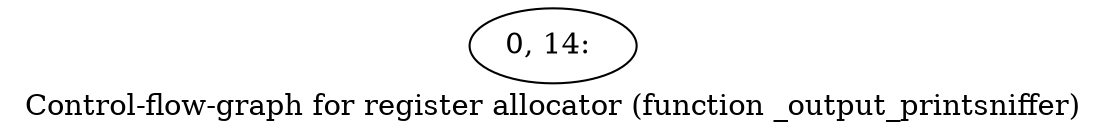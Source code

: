 digraph G {
graph [label="Control-flow-graph for register allocator (function _output_printsniffer)"]
0[label="0, 14: "];
}
